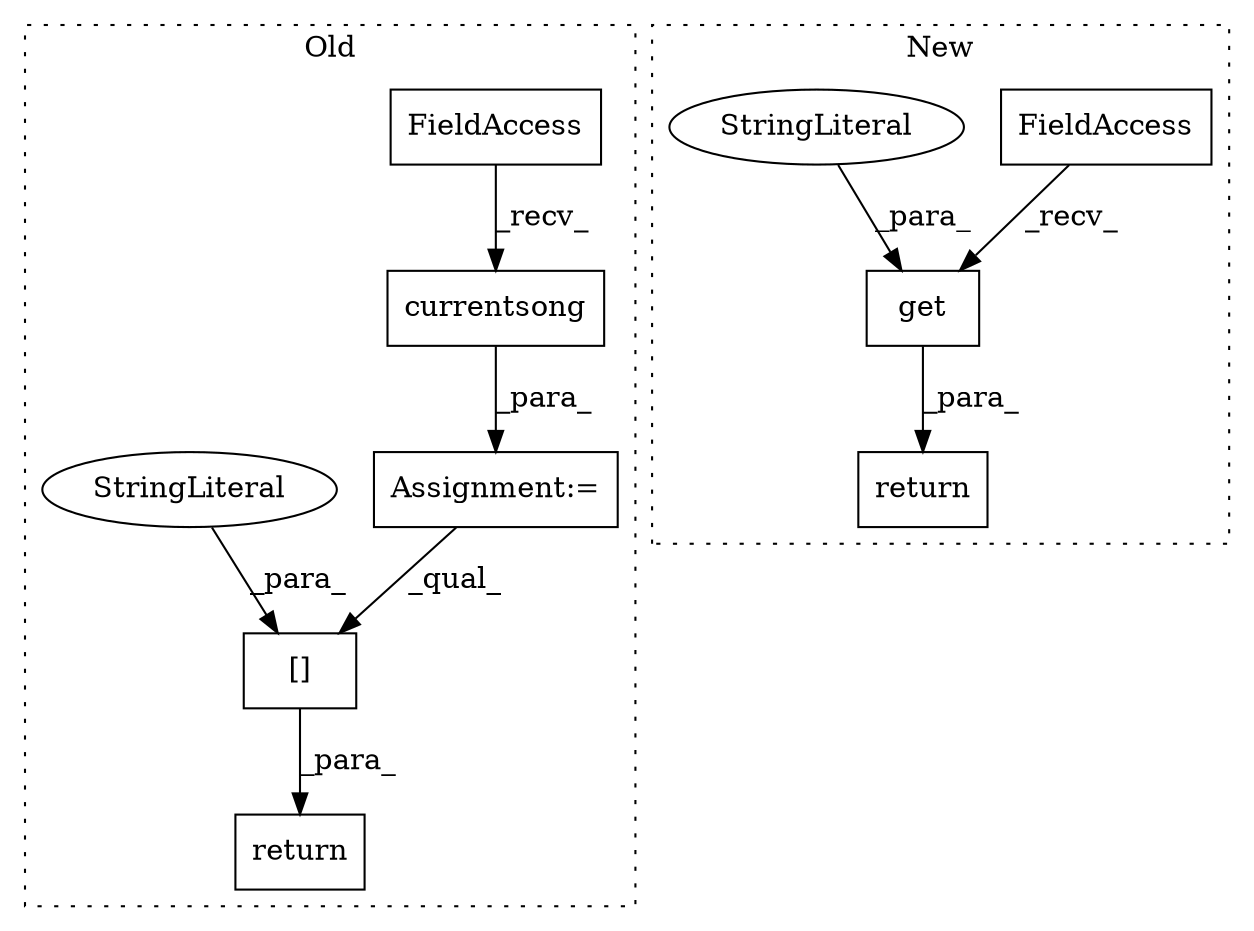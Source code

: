 digraph G {
subgraph cluster0 {
1 [label="currentsong" a="32" s="3118" l="13" shape="box"];
3 [label="[]" a="2" s="3144,3165" l="13,1" shape="box"];
4 [label="FieldAccess" a="22" s="3106" l="11" shape="box"];
5 [label="StringLiteral" a="45" s="3157" l="8" shape="ellipse"];
6 [label="return" a="41" s="3137" l="7" shape="box"];
9 [label="Assignment:=" a="7" s="3105" l="1" shape="box"];
label = "Old";
style="dotted";
}
subgraph cluster1 {
2 [label="return" a="41" s="3265" l="7" shape="box"];
7 [label="get" a="32" s="3289,3301" l="4,1" shape="box"];
8 [label="FieldAccess" a="22" s="3272" l="16" shape="box"];
10 [label="StringLiteral" a="45" s="3293" l="8" shape="ellipse"];
label = "New";
style="dotted";
}
1 -> 9 [label="_para_"];
3 -> 6 [label="_para_"];
4 -> 1 [label="_recv_"];
5 -> 3 [label="_para_"];
7 -> 2 [label="_para_"];
8 -> 7 [label="_recv_"];
9 -> 3 [label="_qual_"];
10 -> 7 [label="_para_"];
}